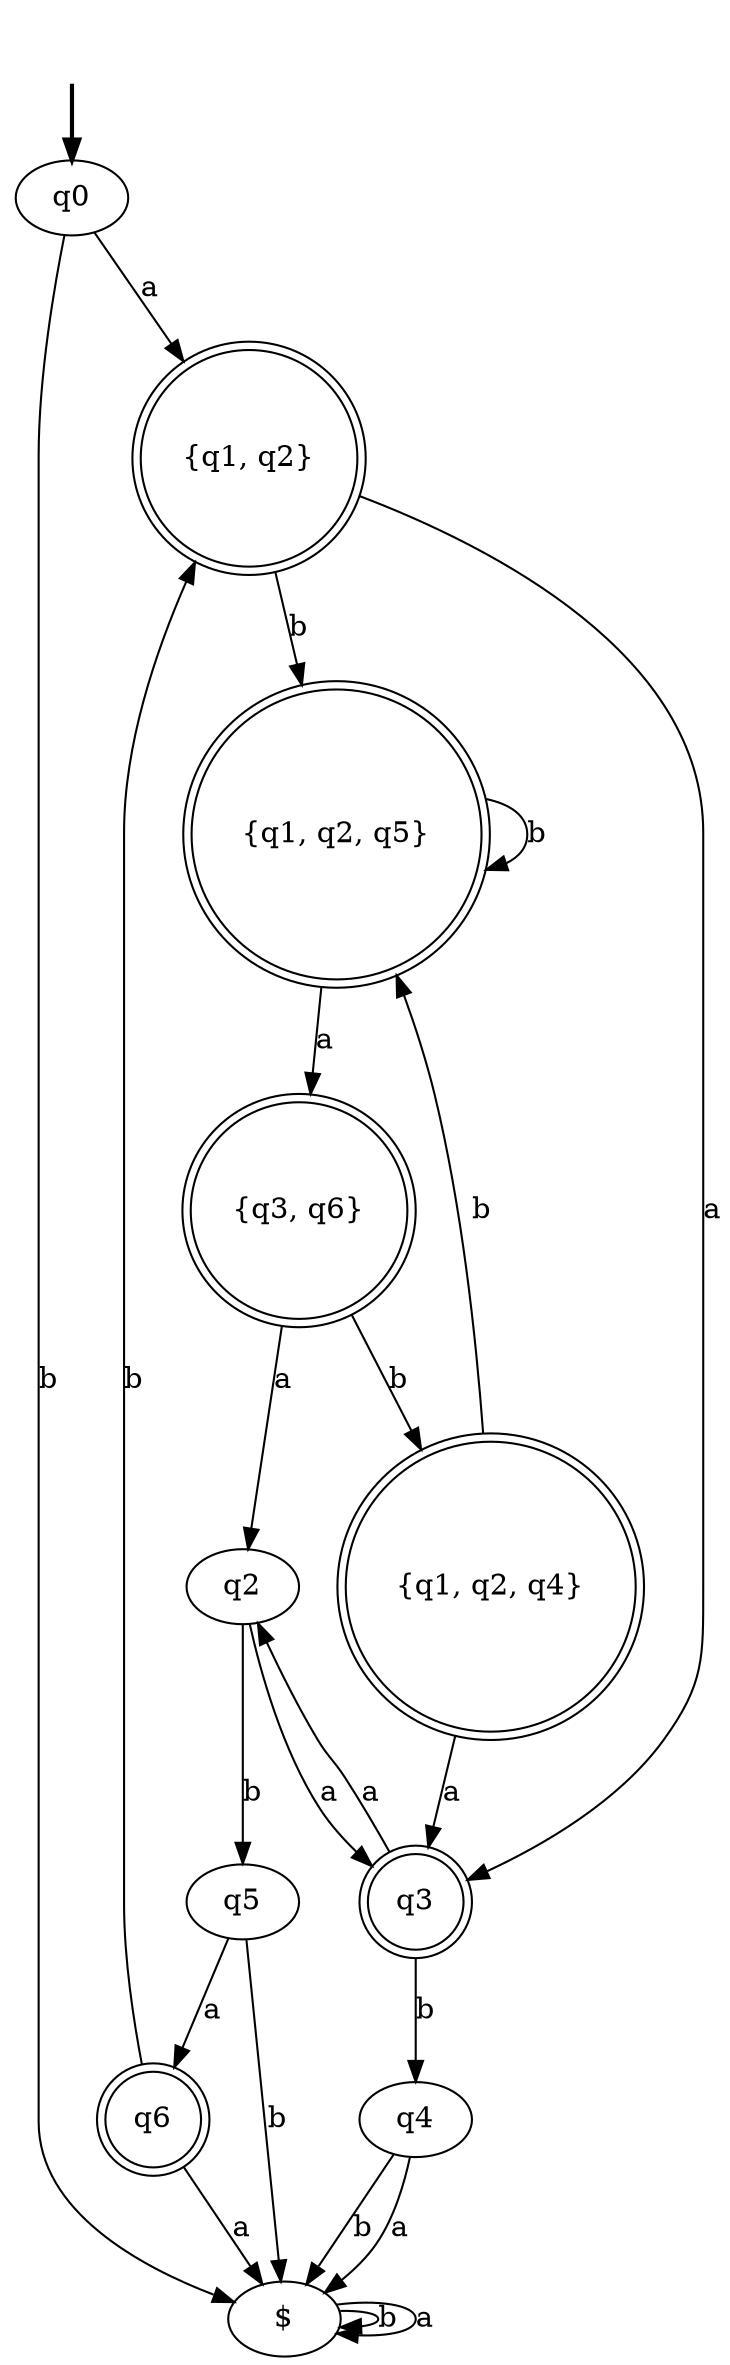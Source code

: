 digraph {
	fake [style=invisible]
	q4
	q6 [shape=doublecircle]
	q0 [root=true]
	"$"
	"{q3, q6}" [shape=doublecircle]
	q2
	"{q1, q2, q5}" [shape=doublecircle]
	q5
	"{q1, q2}" [shape=doublecircle]
	"{q1, q2, q4}" [shape=doublecircle]
	q3 [shape=doublecircle]
	fake -> q0 [style=bold]
	q0 -> "$" [label=b]
	q0 -> "{q1, q2}" [label=a]
	"$" -> "$" [label=b]
	"$" -> "$" [label=a]
	"{q1, q2}" -> "{q1, q2, q5}" [label=b]
	"{q1, q2}" -> q3 [label=a]
	"{q1, q2, q5}" -> "{q1, q2, q5}" [label=b]
	"{q1, q2, q5}" -> "{q3, q6}" [label=a]
	q3 -> q4 [label=b]
	q3 -> q2 [label=a]
	"{q3, q6}" -> "{q1, q2, q4}" [label=b]
	"{q3, q6}" -> q2 [label=a]
	q4 -> "$" [label=b]
	q4 -> "$" [label=a]
	q2 -> q5 [label=b]
	q2 -> q3 [label=a]
	"{q1, q2, q4}" -> "{q1, q2, q5}" [label=b]
	"{q1, q2, q4}" -> q3 [label=a]
	q5 -> "$" [label=b]
	q5 -> q6 [label=a]
	q6 -> "{q1, q2}" [label=b]
	q6 -> "$" [label=a]
}
